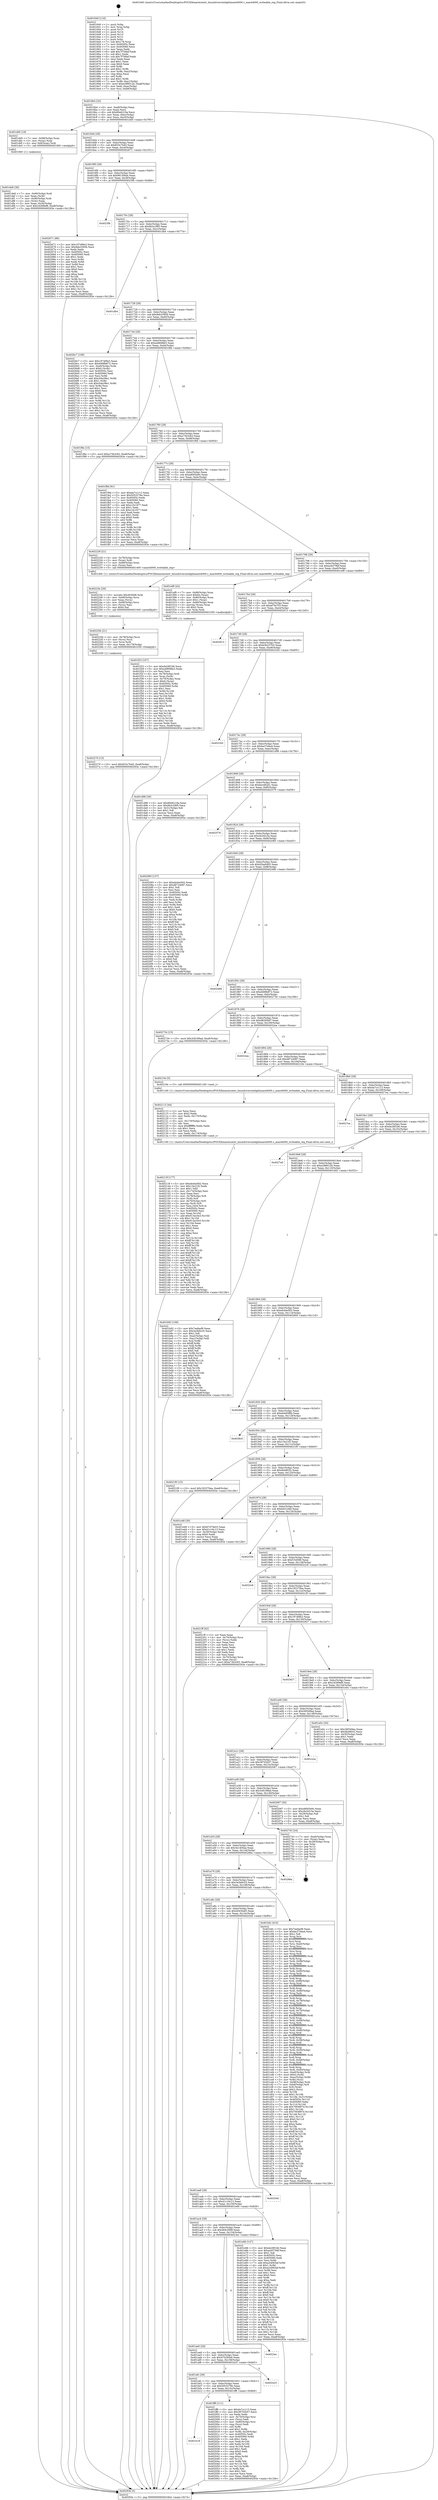 digraph "0x401640" {
  label = "0x401640 (/mnt/c/Users/mathe/Desktop/tcc/POCII/binaries/extr_linuxdriversiiolightmax44000.c_max44000_writeable_reg_Final-ollvm.out::main(0))"
  labelloc = "t"
  node[shape=record]

  Entry [label="",width=0.3,height=0.3,shape=circle,fillcolor=black,style=filled]
  "0x4016b4" [label="{
     0x4016b4 [32]\l
     | [instrs]\l
     &nbsp;&nbsp;0x4016b4 \<+6\>: mov -0xa8(%rbp),%eax\l
     &nbsp;&nbsp;0x4016ba \<+2\>: mov %eax,%ecx\l
     &nbsp;&nbsp;0x4016bc \<+6\>: sub $0x80e6219a,%ecx\l
     &nbsp;&nbsp;0x4016c2 \<+6\>: mov %eax,-0xbc(%rbp)\l
     &nbsp;&nbsp;0x4016c8 \<+6\>: mov %ecx,-0xc0(%rbp)\l
     &nbsp;&nbsp;0x4016ce \<+6\>: je 0000000000401dd5 \<main+0x795\>\l
  }"]
  "0x401dd5" [label="{
     0x401dd5 [19]\l
     | [instrs]\l
     &nbsp;&nbsp;0x401dd5 \<+7\>: mov -0x98(%rbp),%rax\l
     &nbsp;&nbsp;0x401ddc \<+3\>: mov (%rax),%rax\l
     &nbsp;&nbsp;0x401ddf \<+4\>: mov 0x8(%rax),%rdi\l
     &nbsp;&nbsp;0x401de3 \<+5\>: call 0000000000401060 \<atoi@plt\>\l
     | [calls]\l
     &nbsp;&nbsp;0x401060 \{1\} (unknown)\l
  }"]
  "0x4016d4" [label="{
     0x4016d4 [28]\l
     | [instrs]\l
     &nbsp;&nbsp;0x4016d4 \<+5\>: jmp 00000000004016d9 \<main+0x99\>\l
     &nbsp;&nbsp;0x4016d9 \<+6\>: mov -0xbc(%rbp),%eax\l
     &nbsp;&nbsp;0x4016df \<+5\>: sub $0x833c7bd3,%eax\l
     &nbsp;&nbsp;0x4016e4 \<+6\>: mov %eax,-0xc4(%rbp)\l
     &nbsp;&nbsp;0x4016ea \<+6\>: je 0000000000402671 \<main+0x1031\>\l
  }"]
  Exit [label="",width=0.3,height=0.3,shape=circle,fillcolor=black,style=filled,peripheries=2]
  "0x402671" [label="{
     0x402671 [86]\l
     | [instrs]\l
     &nbsp;&nbsp;0x402671 \<+5\>: mov $0x1974f9e3,%eax\l
     &nbsp;&nbsp;0x402676 \<+5\>: mov $0x9eb33956,%ecx\l
     &nbsp;&nbsp;0x40267b \<+2\>: xor %edx,%edx\l
     &nbsp;&nbsp;0x40267d \<+7\>: mov 0x40505c,%esi\l
     &nbsp;&nbsp;0x402684 \<+7\>: mov 0x405060,%edi\l
     &nbsp;&nbsp;0x40268b \<+3\>: sub $0x1,%edx\l
     &nbsp;&nbsp;0x40268e \<+3\>: mov %esi,%r8d\l
     &nbsp;&nbsp;0x402691 \<+3\>: add %edx,%r8d\l
     &nbsp;&nbsp;0x402694 \<+4\>: imul %r8d,%esi\l
     &nbsp;&nbsp;0x402698 \<+3\>: and $0x1,%esi\l
     &nbsp;&nbsp;0x40269b \<+3\>: cmp $0x0,%esi\l
     &nbsp;&nbsp;0x40269e \<+4\>: sete %r9b\l
     &nbsp;&nbsp;0x4026a2 \<+3\>: cmp $0xa,%edi\l
     &nbsp;&nbsp;0x4026a5 \<+4\>: setl %r10b\l
     &nbsp;&nbsp;0x4026a9 \<+3\>: mov %r9b,%r11b\l
     &nbsp;&nbsp;0x4026ac \<+3\>: and %r10b,%r11b\l
     &nbsp;&nbsp;0x4026af \<+3\>: xor %r10b,%r9b\l
     &nbsp;&nbsp;0x4026b2 \<+3\>: or %r9b,%r11b\l
     &nbsp;&nbsp;0x4026b5 \<+4\>: test $0x1,%r11b\l
     &nbsp;&nbsp;0x4026b9 \<+3\>: cmovne %ecx,%eax\l
     &nbsp;&nbsp;0x4026bc \<+6\>: mov %eax,-0xa8(%rbp)\l
     &nbsp;&nbsp;0x4026c2 \<+5\>: jmp 000000000040293e \<main+0x12fe\>\l
  }"]
  "0x4016f0" [label="{
     0x4016f0 [28]\l
     | [instrs]\l
     &nbsp;&nbsp;0x4016f0 \<+5\>: jmp 00000000004016f5 \<main+0xb5\>\l
     &nbsp;&nbsp;0x4016f5 \<+6\>: mov -0xbc(%rbp),%eax\l
     &nbsp;&nbsp;0x4016fb \<+5\>: sub $0x9615f4ab,%eax\l
     &nbsp;&nbsp;0x401700 \<+6\>: mov %eax,-0xc8(%rbp)\l
     &nbsp;&nbsp;0x401706 \<+6\>: je 00000000004023fb \<main+0xdbb\>\l
  }"]
  "0x402270" [label="{
     0x402270 [15]\l
     | [instrs]\l
     &nbsp;&nbsp;0x402270 \<+10\>: movl $0x833c7bd3,-0xa8(%rbp)\l
     &nbsp;&nbsp;0x40227a \<+5\>: jmp 000000000040293e \<main+0x12fe\>\l
  }"]
  "0x4023fb" [label="{
     0x4023fb\l
  }", style=dashed]
  "0x40170c" [label="{
     0x40170c [28]\l
     | [instrs]\l
     &nbsp;&nbsp;0x40170c \<+5\>: jmp 0000000000401711 \<main+0xd1\>\l
     &nbsp;&nbsp;0x401711 \<+6\>: mov -0xbc(%rbp),%eax\l
     &nbsp;&nbsp;0x401717 \<+5\>: sub $0x9b3c28f5,%eax\l
     &nbsp;&nbsp;0x40171c \<+6\>: mov %eax,-0xcc(%rbp)\l
     &nbsp;&nbsp;0x401722 \<+6\>: je 0000000000401db4 \<main+0x774\>\l
  }"]
  "0x40225b" [label="{
     0x40225b [21]\l
     | [instrs]\l
     &nbsp;&nbsp;0x40225b \<+4\>: mov -0x78(%rbp),%rcx\l
     &nbsp;&nbsp;0x40225f \<+3\>: mov (%rcx),%rcx\l
     &nbsp;&nbsp;0x402262 \<+3\>: mov %rcx,%rdi\l
     &nbsp;&nbsp;0x402265 \<+6\>: mov %eax,-0x178(%rbp)\l
     &nbsp;&nbsp;0x40226b \<+5\>: call 0000000000401030 \<free@plt\>\l
     | [calls]\l
     &nbsp;&nbsp;0x401030 \{1\} (unknown)\l
  }"]
  "0x401db4" [label="{
     0x401db4\l
  }", style=dashed]
  "0x401728" [label="{
     0x401728 [28]\l
     | [instrs]\l
     &nbsp;&nbsp;0x401728 \<+5\>: jmp 000000000040172d \<main+0xed\>\l
     &nbsp;&nbsp;0x40172d \<+6\>: mov -0xbc(%rbp),%eax\l
     &nbsp;&nbsp;0x401733 \<+5\>: sub $0x9eb33956,%eax\l
     &nbsp;&nbsp;0x401738 \<+6\>: mov %eax,-0xd0(%rbp)\l
     &nbsp;&nbsp;0x40173e \<+6\>: je 00000000004026c7 \<main+0x1087\>\l
  }"]
  "0x40223e" [label="{
     0x40223e [29]\l
     | [instrs]\l
     &nbsp;&nbsp;0x40223e \<+10\>: movabs $0x4030d6,%rdi\l
     &nbsp;&nbsp;0x402248 \<+4\>: mov -0x68(%rbp),%rcx\l
     &nbsp;&nbsp;0x40224c \<+2\>: mov %eax,(%rcx)\l
     &nbsp;&nbsp;0x40224e \<+4\>: mov -0x68(%rbp),%rcx\l
     &nbsp;&nbsp;0x402252 \<+2\>: mov (%rcx),%esi\l
     &nbsp;&nbsp;0x402254 \<+2\>: mov $0x0,%al\l
     &nbsp;&nbsp;0x402256 \<+5\>: call 0000000000401040 \<printf@plt\>\l
     | [calls]\l
     &nbsp;&nbsp;0x401040 \{1\} (unknown)\l
  }"]
  "0x4026c7" [label="{
     0x4026c7 [109]\l
     | [instrs]\l
     &nbsp;&nbsp;0x4026c7 \<+5\>: mov $0x1974f9e3,%eax\l
     &nbsp;&nbsp;0x4026cc \<+5\>: mov $0xd498b872,%ecx\l
     &nbsp;&nbsp;0x4026d1 \<+7\>: mov -0xa0(%rbp),%rdx\l
     &nbsp;&nbsp;0x4026d8 \<+6\>: movl $0x0,(%rdx)\l
     &nbsp;&nbsp;0x4026de \<+7\>: mov 0x40505c,%esi\l
     &nbsp;&nbsp;0x4026e5 \<+7\>: mov 0x405060,%edi\l
     &nbsp;&nbsp;0x4026ec \<+3\>: mov %esi,%r8d\l
     &nbsp;&nbsp;0x4026ef \<+7\>: add $0xc04a38e1,%r8d\l
     &nbsp;&nbsp;0x4026f6 \<+4\>: sub $0x1,%r8d\l
     &nbsp;&nbsp;0x4026fa \<+7\>: sub $0xc04a38e1,%r8d\l
     &nbsp;&nbsp;0x402701 \<+4\>: imul %r8d,%esi\l
     &nbsp;&nbsp;0x402705 \<+3\>: and $0x1,%esi\l
     &nbsp;&nbsp;0x402708 \<+3\>: cmp $0x0,%esi\l
     &nbsp;&nbsp;0x40270b \<+4\>: sete %r9b\l
     &nbsp;&nbsp;0x40270f \<+3\>: cmp $0xa,%edi\l
     &nbsp;&nbsp;0x402712 \<+4\>: setl %r10b\l
     &nbsp;&nbsp;0x402716 \<+3\>: mov %r9b,%r11b\l
     &nbsp;&nbsp;0x402719 \<+3\>: and %r10b,%r11b\l
     &nbsp;&nbsp;0x40271c \<+3\>: xor %r10b,%r9b\l
     &nbsp;&nbsp;0x40271f \<+3\>: or %r9b,%r11b\l
     &nbsp;&nbsp;0x402722 \<+4\>: test $0x1,%r11b\l
     &nbsp;&nbsp;0x402726 \<+3\>: cmovne %ecx,%eax\l
     &nbsp;&nbsp;0x402729 \<+6\>: mov %eax,-0xa8(%rbp)\l
     &nbsp;&nbsp;0x40272f \<+5\>: jmp 000000000040293e \<main+0x12fe\>\l
  }"]
  "0x401744" [label="{
     0x401744 [28]\l
     | [instrs]\l
     &nbsp;&nbsp;0x401744 \<+5\>: jmp 0000000000401749 \<main+0x109\>\l
     &nbsp;&nbsp;0x401749 \<+6\>: mov -0xbc(%rbp),%eax\l
     &nbsp;&nbsp;0x40174f \<+5\>: sub $0xa48698e3,%eax\l
     &nbsp;&nbsp;0x401754 \<+6\>: mov %eax,-0xd4(%rbp)\l
     &nbsp;&nbsp;0x40175a \<+6\>: je 0000000000401f8e \<main+0x94e\>\l
  }"]
  "0x40213f" [label="{
     0x40213f [177]\l
     | [instrs]\l
     &nbsp;&nbsp;0x40213f \<+5\>: mov $0xeb44e562,%ecx\l
     &nbsp;&nbsp;0x402144 \<+5\>: mov $0x13e21f2,%edx\l
     &nbsp;&nbsp;0x402149 \<+3\>: mov $0x1,%dil\l
     &nbsp;&nbsp;0x40214c \<+6\>: mov -0x174(%rbp),%esi\l
     &nbsp;&nbsp;0x402152 \<+3\>: imul %eax,%esi\l
     &nbsp;&nbsp;0x402155 \<+4\>: mov -0x78(%rbp),%r8\l
     &nbsp;&nbsp;0x402159 \<+3\>: mov (%r8),%r8\l
     &nbsp;&nbsp;0x40215c \<+4\>: mov -0x70(%rbp),%r9\l
     &nbsp;&nbsp;0x402160 \<+3\>: movslq (%r9),%r9\l
     &nbsp;&nbsp;0x402163 \<+4\>: mov %esi,(%r8,%r9,4)\l
     &nbsp;&nbsp;0x402167 \<+7\>: mov 0x40505c,%eax\l
     &nbsp;&nbsp;0x40216e \<+7\>: mov 0x405060,%esi\l
     &nbsp;&nbsp;0x402175 \<+3\>: mov %eax,%r10d\l
     &nbsp;&nbsp;0x402178 \<+7\>: add $0x913ec5e3,%r10d\l
     &nbsp;&nbsp;0x40217f \<+4\>: sub $0x1,%r10d\l
     &nbsp;&nbsp;0x402183 \<+7\>: sub $0x913ec5e3,%r10d\l
     &nbsp;&nbsp;0x40218a \<+4\>: imul %r10d,%eax\l
     &nbsp;&nbsp;0x40218e \<+3\>: and $0x1,%eax\l
     &nbsp;&nbsp;0x402191 \<+3\>: cmp $0x0,%eax\l
     &nbsp;&nbsp;0x402194 \<+4\>: sete %r11b\l
     &nbsp;&nbsp;0x402198 \<+3\>: cmp $0xa,%esi\l
     &nbsp;&nbsp;0x40219b \<+3\>: setl %bl\l
     &nbsp;&nbsp;0x40219e \<+3\>: mov %r11b,%r14b\l
     &nbsp;&nbsp;0x4021a1 \<+4\>: xor $0xff,%r14b\l
     &nbsp;&nbsp;0x4021a5 \<+3\>: mov %bl,%r15b\l
     &nbsp;&nbsp;0x4021a8 \<+4\>: xor $0xff,%r15b\l
     &nbsp;&nbsp;0x4021ac \<+4\>: xor $0x1,%dil\l
     &nbsp;&nbsp;0x4021b0 \<+3\>: mov %r14b,%r12b\l
     &nbsp;&nbsp;0x4021b3 \<+4\>: and $0xff,%r12b\l
     &nbsp;&nbsp;0x4021b7 \<+3\>: and %dil,%r11b\l
     &nbsp;&nbsp;0x4021ba \<+3\>: mov %r15b,%r13b\l
     &nbsp;&nbsp;0x4021bd \<+4\>: and $0xff,%r13b\l
     &nbsp;&nbsp;0x4021c1 \<+3\>: and %dil,%bl\l
     &nbsp;&nbsp;0x4021c4 \<+3\>: or %r11b,%r12b\l
     &nbsp;&nbsp;0x4021c7 \<+3\>: or %bl,%r13b\l
     &nbsp;&nbsp;0x4021ca \<+3\>: xor %r13b,%r12b\l
     &nbsp;&nbsp;0x4021cd \<+3\>: or %r15b,%r14b\l
     &nbsp;&nbsp;0x4021d0 \<+4\>: xor $0xff,%r14b\l
     &nbsp;&nbsp;0x4021d4 \<+4\>: or $0x1,%dil\l
     &nbsp;&nbsp;0x4021d8 \<+3\>: and %dil,%r14b\l
     &nbsp;&nbsp;0x4021db \<+3\>: or %r14b,%r12b\l
     &nbsp;&nbsp;0x4021de \<+4\>: test $0x1,%r12b\l
     &nbsp;&nbsp;0x4021e2 \<+3\>: cmovne %edx,%ecx\l
     &nbsp;&nbsp;0x4021e5 \<+6\>: mov %ecx,-0xa8(%rbp)\l
     &nbsp;&nbsp;0x4021eb \<+5\>: jmp 000000000040293e \<main+0x12fe\>\l
  }"]
  "0x401f8e" [label="{
     0x401f8e [15]\l
     | [instrs]\l
     &nbsp;&nbsp;0x401f8e \<+10\>: movl $0xa73b3c63,-0xa8(%rbp)\l
     &nbsp;&nbsp;0x401f98 \<+5\>: jmp 000000000040293e \<main+0x12fe\>\l
  }"]
  "0x401760" [label="{
     0x401760 [28]\l
     | [instrs]\l
     &nbsp;&nbsp;0x401760 \<+5\>: jmp 0000000000401765 \<main+0x125\>\l
     &nbsp;&nbsp;0x401765 \<+6\>: mov -0xbc(%rbp),%eax\l
     &nbsp;&nbsp;0x40176b \<+5\>: sub $0xa73b3c63,%eax\l
     &nbsp;&nbsp;0x401770 \<+6\>: mov %eax,-0xd8(%rbp)\l
     &nbsp;&nbsp;0x401776 \<+6\>: je 0000000000401f9d \<main+0x95d\>\l
  }"]
  "0x402113" [label="{
     0x402113 [44]\l
     | [instrs]\l
     &nbsp;&nbsp;0x402113 \<+2\>: xor %ecx,%ecx\l
     &nbsp;&nbsp;0x402115 \<+5\>: mov $0x2,%edx\l
     &nbsp;&nbsp;0x40211a \<+6\>: mov %edx,-0x170(%rbp)\l
     &nbsp;&nbsp;0x402120 \<+1\>: cltd\l
     &nbsp;&nbsp;0x402121 \<+6\>: mov -0x170(%rbp),%esi\l
     &nbsp;&nbsp;0x402127 \<+2\>: idiv %esi\l
     &nbsp;&nbsp;0x402129 \<+6\>: imul $0xfffffffe,%edx,%edx\l
     &nbsp;&nbsp;0x40212f \<+3\>: sub $0x1,%ecx\l
     &nbsp;&nbsp;0x402132 \<+2\>: sub %ecx,%edx\l
     &nbsp;&nbsp;0x402134 \<+6\>: mov %edx,-0x174(%rbp)\l
     &nbsp;&nbsp;0x40213a \<+5\>: call 0000000000401160 \<next_i\>\l
     | [calls]\l
     &nbsp;&nbsp;0x401160 \{1\} (/mnt/c/Users/mathe/Desktop/tcc/POCII/binaries/extr_linuxdriversiiolightmax44000.c_max44000_writeable_reg_Final-ollvm.out::next_i)\l
  }"]
  "0x401f9d" [label="{
     0x401f9d [91]\l
     | [instrs]\l
     &nbsp;&nbsp;0x401f9d \<+5\>: mov $0xda7cc113,%eax\l
     &nbsp;&nbsp;0x401fa2 \<+5\>: mov $0x5053278e,%ecx\l
     &nbsp;&nbsp;0x401fa7 \<+7\>: mov 0x40505c,%edx\l
     &nbsp;&nbsp;0x401fae \<+7\>: mov 0x405060,%esi\l
     &nbsp;&nbsp;0x401fb5 \<+2\>: mov %edx,%edi\l
     &nbsp;&nbsp;0x401fb7 \<+6\>: add $0xc1fc1977,%edi\l
     &nbsp;&nbsp;0x401fbd \<+3\>: sub $0x1,%edi\l
     &nbsp;&nbsp;0x401fc0 \<+6\>: sub $0xc1fc1977,%edi\l
     &nbsp;&nbsp;0x401fc6 \<+3\>: imul %edi,%edx\l
     &nbsp;&nbsp;0x401fc9 \<+3\>: and $0x1,%edx\l
     &nbsp;&nbsp;0x401fcc \<+3\>: cmp $0x0,%edx\l
     &nbsp;&nbsp;0x401fcf \<+4\>: sete %r8b\l
     &nbsp;&nbsp;0x401fd3 \<+3\>: cmp $0xa,%esi\l
     &nbsp;&nbsp;0x401fd6 \<+4\>: setl %r9b\l
     &nbsp;&nbsp;0x401fda \<+3\>: mov %r8b,%r10b\l
     &nbsp;&nbsp;0x401fdd \<+3\>: and %r9b,%r10b\l
     &nbsp;&nbsp;0x401fe0 \<+3\>: xor %r9b,%r8b\l
     &nbsp;&nbsp;0x401fe3 \<+3\>: or %r8b,%r10b\l
     &nbsp;&nbsp;0x401fe6 \<+4\>: test $0x1,%r10b\l
     &nbsp;&nbsp;0x401fea \<+3\>: cmovne %ecx,%eax\l
     &nbsp;&nbsp;0x401fed \<+6\>: mov %eax,-0xa8(%rbp)\l
     &nbsp;&nbsp;0x401ff3 \<+5\>: jmp 000000000040293e \<main+0x12fe\>\l
  }"]
  "0x40177c" [label="{
     0x40177c [28]\l
     | [instrs]\l
     &nbsp;&nbsp;0x40177c \<+5\>: jmp 0000000000401781 \<main+0x141\>\l
     &nbsp;&nbsp;0x401781 \<+6\>: mov -0xbc(%rbp),%eax\l
     &nbsp;&nbsp;0x401787 \<+5\>: sub $0xa8005e9c,%eax\l
     &nbsp;&nbsp;0x40178c \<+6\>: mov %eax,-0xdc(%rbp)\l
     &nbsp;&nbsp;0x401792 \<+6\>: je 0000000000402229 \<main+0xbe9\>\l
  }"]
  "0x401b18" [label="{
     0x401b18\l
  }", style=dashed]
  "0x402229" [label="{
     0x402229 [21]\l
     | [instrs]\l
     &nbsp;&nbsp;0x402229 \<+4\>: mov -0x78(%rbp),%rax\l
     &nbsp;&nbsp;0x40222d \<+3\>: mov (%rax),%rdi\l
     &nbsp;&nbsp;0x402230 \<+7\>: mov -0x88(%rbp),%rax\l
     &nbsp;&nbsp;0x402237 \<+2\>: mov (%rax),%esi\l
     &nbsp;&nbsp;0x402239 \<+5\>: call 0000000000401400 \<max44000_writeable_reg\>\l
     | [calls]\l
     &nbsp;&nbsp;0x401400 \{1\} (/mnt/c/Users/mathe/Desktop/tcc/POCII/binaries/extr_linuxdriversiiolightmax44000.c_max44000_writeable_reg_Final-ollvm.out::max44000_writeable_reg)\l
  }"]
  "0x401798" [label="{
     0x401798 [28]\l
     | [instrs]\l
     &nbsp;&nbsp;0x401798 \<+5\>: jmp 000000000040179d \<main+0x15d\>\l
     &nbsp;&nbsp;0x40179d \<+6\>: mov -0xbc(%rbp),%eax\l
     &nbsp;&nbsp;0x4017a3 \<+5\>: sub $0xacb579df,%eax\l
     &nbsp;&nbsp;0x4017a8 \<+6\>: mov %eax,-0xe0(%rbp)\l
     &nbsp;&nbsp;0x4017ae \<+6\>: je 0000000000401ef9 \<main+0x8b9\>\l
  }"]
  "0x401ff8" [label="{
     0x401ff8 [111]\l
     | [instrs]\l
     &nbsp;&nbsp;0x401ff8 \<+5\>: mov $0xda7cc113,%eax\l
     &nbsp;&nbsp;0x401ffd \<+5\>: mov $0x38702b57,%ecx\l
     &nbsp;&nbsp;0x402002 \<+2\>: xor %edx,%edx\l
     &nbsp;&nbsp;0x402004 \<+4\>: mov -0x70(%rbp),%rsi\l
     &nbsp;&nbsp;0x402008 \<+2\>: mov (%rsi),%edi\l
     &nbsp;&nbsp;0x40200a \<+4\>: mov -0x80(%rbp),%rsi\l
     &nbsp;&nbsp;0x40200e \<+2\>: cmp (%rsi),%edi\l
     &nbsp;&nbsp;0x402010 \<+4\>: setl %r8b\l
     &nbsp;&nbsp;0x402014 \<+4\>: and $0x1,%r8b\l
     &nbsp;&nbsp;0x402018 \<+4\>: mov %r8b,-0x29(%rbp)\l
     &nbsp;&nbsp;0x40201c \<+7\>: mov 0x40505c,%edi\l
     &nbsp;&nbsp;0x402023 \<+8\>: mov 0x405060,%r9d\l
     &nbsp;&nbsp;0x40202b \<+3\>: sub $0x1,%edx\l
     &nbsp;&nbsp;0x40202e \<+3\>: mov %edi,%r10d\l
     &nbsp;&nbsp;0x402031 \<+3\>: add %edx,%r10d\l
     &nbsp;&nbsp;0x402034 \<+4\>: imul %r10d,%edi\l
     &nbsp;&nbsp;0x402038 \<+3\>: and $0x1,%edi\l
     &nbsp;&nbsp;0x40203b \<+3\>: cmp $0x0,%edi\l
     &nbsp;&nbsp;0x40203e \<+4\>: sete %r8b\l
     &nbsp;&nbsp;0x402042 \<+4\>: cmp $0xa,%r9d\l
     &nbsp;&nbsp;0x402046 \<+4\>: setl %r11b\l
     &nbsp;&nbsp;0x40204a \<+3\>: mov %r8b,%bl\l
     &nbsp;&nbsp;0x40204d \<+3\>: and %r11b,%bl\l
     &nbsp;&nbsp;0x402050 \<+3\>: xor %r11b,%r8b\l
     &nbsp;&nbsp;0x402053 \<+3\>: or %r8b,%bl\l
     &nbsp;&nbsp;0x402056 \<+3\>: test $0x1,%bl\l
     &nbsp;&nbsp;0x402059 \<+3\>: cmovne %ecx,%eax\l
     &nbsp;&nbsp;0x40205c \<+6\>: mov %eax,-0xa8(%rbp)\l
     &nbsp;&nbsp;0x402062 \<+5\>: jmp 000000000040293e \<main+0x12fe\>\l
  }"]
  "0x401ef9" [label="{
     0x401ef9 [42]\l
     | [instrs]\l
     &nbsp;&nbsp;0x401ef9 \<+7\>: mov -0x88(%rbp),%rax\l
     &nbsp;&nbsp;0x401f00 \<+6\>: movl $0x64,(%rax)\l
     &nbsp;&nbsp;0x401f06 \<+4\>: mov -0x80(%rbp),%rax\l
     &nbsp;&nbsp;0x401f0a \<+6\>: movl $0x1,(%rax)\l
     &nbsp;&nbsp;0x401f10 \<+4\>: mov -0x80(%rbp),%rax\l
     &nbsp;&nbsp;0x401f14 \<+3\>: movslq (%rax),%rax\l
     &nbsp;&nbsp;0x401f17 \<+4\>: shl $0x2,%rax\l
     &nbsp;&nbsp;0x401f1b \<+3\>: mov %rax,%rdi\l
     &nbsp;&nbsp;0x401f1e \<+5\>: call 0000000000401050 \<malloc@plt\>\l
     | [calls]\l
     &nbsp;&nbsp;0x401050 \{1\} (unknown)\l
  }"]
  "0x4017b4" [label="{
     0x4017b4 [28]\l
     | [instrs]\l
     &nbsp;&nbsp;0x4017b4 \<+5\>: jmp 00000000004017b9 \<main+0x179\>\l
     &nbsp;&nbsp;0x4017b9 \<+6\>: mov -0xbc(%rbp),%eax\l
     &nbsp;&nbsp;0x4017bf \<+5\>: sub $0xaf7fa703,%eax\l
     &nbsp;&nbsp;0x4017c4 \<+6\>: mov %eax,-0xe4(%rbp)\l
     &nbsp;&nbsp;0x4017ca \<+6\>: je 0000000000402913 \<main+0x12d3\>\l
  }"]
  "0x401afc" [label="{
     0x401afc [28]\l
     | [instrs]\l
     &nbsp;&nbsp;0x401afc \<+5\>: jmp 0000000000401b01 \<main+0x4c1\>\l
     &nbsp;&nbsp;0x401b01 \<+6\>: mov -0xbc(%rbp),%eax\l
     &nbsp;&nbsp;0x401b07 \<+5\>: sub $0x5053278e,%eax\l
     &nbsp;&nbsp;0x401b0c \<+6\>: mov %eax,-0x15c(%rbp)\l
     &nbsp;&nbsp;0x401b12 \<+6\>: je 0000000000401ff8 \<main+0x9b8\>\l
  }"]
  "0x402913" [label="{
     0x402913\l
  }", style=dashed]
  "0x4017d0" [label="{
     0x4017d0 [28]\l
     | [instrs]\l
     &nbsp;&nbsp;0x4017d0 \<+5\>: jmp 00000000004017d5 \<main+0x195\>\l
     &nbsp;&nbsp;0x4017d5 \<+6\>: mov -0xbc(%rbp),%eax\l
     &nbsp;&nbsp;0x4017db \<+5\>: sub $0xb3b23703,%eax\l
     &nbsp;&nbsp;0x4017e0 \<+6\>: mov %eax,-0xe8(%rbp)\l
     &nbsp;&nbsp;0x4017e6 \<+6\>: je 0000000000402345 \<main+0xd05\>\l
  }"]
  "0x402425" [label="{
     0x402425\l
  }", style=dashed]
  "0x402345" [label="{
     0x402345\l
  }", style=dashed]
  "0x4017ec" [label="{
     0x4017ec [28]\l
     | [instrs]\l
     &nbsp;&nbsp;0x4017ec \<+5\>: jmp 00000000004017f1 \<main+0x1b1\>\l
     &nbsp;&nbsp;0x4017f1 \<+6\>: mov -0xbc(%rbp),%eax\l
     &nbsp;&nbsp;0x4017f7 \<+5\>: sub $0xbe37d4a4,%eax\l
     &nbsp;&nbsp;0x4017fc \<+6\>: mov %eax,-0xec(%rbp)\l
     &nbsp;&nbsp;0x401802 \<+6\>: je 0000000000401d96 \<main+0x756\>\l
  }"]
  "0x401ae0" [label="{
     0x401ae0 [28]\l
     | [instrs]\l
     &nbsp;&nbsp;0x401ae0 \<+5\>: jmp 0000000000401ae5 \<main+0x4a5\>\l
     &nbsp;&nbsp;0x401ae5 \<+6\>: mov -0xbc(%rbp),%eax\l
     &nbsp;&nbsp;0x401aeb \<+5\>: sub $0x470295e6,%eax\l
     &nbsp;&nbsp;0x401af0 \<+6\>: mov %eax,-0x158(%rbp)\l
     &nbsp;&nbsp;0x401af6 \<+6\>: je 0000000000402425 \<main+0xde5\>\l
  }"]
  "0x401d96" [label="{
     0x401d96 [30]\l
     | [instrs]\l
     &nbsp;&nbsp;0x401d96 \<+5\>: mov $0x80e6219a,%eax\l
     &nbsp;&nbsp;0x401d9b \<+5\>: mov $0x9b3c28f5,%ecx\l
     &nbsp;&nbsp;0x401da0 \<+3\>: mov -0x31(%rbp),%dl\l
     &nbsp;&nbsp;0x401da3 \<+3\>: test $0x1,%dl\l
     &nbsp;&nbsp;0x401da6 \<+3\>: cmovne %ecx,%eax\l
     &nbsp;&nbsp;0x401da9 \<+6\>: mov %eax,-0xa8(%rbp)\l
     &nbsp;&nbsp;0x401daf \<+5\>: jmp 000000000040293e \<main+0x12fe\>\l
  }"]
  "0x401808" [label="{
     0x401808 [28]\l
     | [instrs]\l
     &nbsp;&nbsp;0x401808 \<+5\>: jmp 000000000040180d \<main+0x1cd\>\l
     &nbsp;&nbsp;0x40180d \<+6\>: mov -0xbc(%rbp),%eax\l
     &nbsp;&nbsp;0x401813 \<+5\>: sub $0xbec482d1,%eax\l
     &nbsp;&nbsp;0x401818 \<+6\>: mov %eax,-0xf0(%rbp)\l
     &nbsp;&nbsp;0x40181e \<+6\>: je 0000000000402579 \<main+0xf39\>\l
  }"]
  "0x4023ec" [label="{
     0x4023ec\l
  }", style=dashed]
  "0x402579" [label="{
     0x402579\l
  }", style=dashed]
  "0x401824" [label="{
     0x401824 [28]\l
     | [instrs]\l
     &nbsp;&nbsp;0x401824 \<+5\>: jmp 0000000000401829 \<main+0x1e9\>\l
     &nbsp;&nbsp;0x401829 \<+6\>: mov -0xbc(%rbp),%eax\l
     &nbsp;&nbsp;0x40182f \<+5\>: sub $0xc6c5d15e,%eax\l
     &nbsp;&nbsp;0x401834 \<+6\>: mov %eax,-0xf4(%rbp)\l
     &nbsp;&nbsp;0x40183a \<+6\>: je 0000000000402085 \<main+0xa45\>\l
  }"]
  "0x401f23" [label="{
     0x401f23 [107]\l
     | [instrs]\l
     &nbsp;&nbsp;0x401f23 \<+5\>: mov $0xde28f1b6,%ecx\l
     &nbsp;&nbsp;0x401f28 \<+5\>: mov $0xa48698e3,%edx\l
     &nbsp;&nbsp;0x401f2d \<+2\>: xor %esi,%esi\l
     &nbsp;&nbsp;0x401f2f \<+4\>: mov -0x78(%rbp),%rdi\l
     &nbsp;&nbsp;0x401f33 \<+3\>: mov %rax,(%rdi)\l
     &nbsp;&nbsp;0x401f36 \<+4\>: mov -0x70(%rbp),%rax\l
     &nbsp;&nbsp;0x401f3a \<+6\>: movl $0x0,(%rax)\l
     &nbsp;&nbsp;0x401f40 \<+8\>: mov 0x40505c,%r8d\l
     &nbsp;&nbsp;0x401f48 \<+8\>: mov 0x405060,%r9d\l
     &nbsp;&nbsp;0x401f50 \<+3\>: sub $0x1,%esi\l
     &nbsp;&nbsp;0x401f53 \<+3\>: mov %r8d,%r10d\l
     &nbsp;&nbsp;0x401f56 \<+3\>: add %esi,%r10d\l
     &nbsp;&nbsp;0x401f59 \<+4\>: imul %r10d,%r8d\l
     &nbsp;&nbsp;0x401f5d \<+4\>: and $0x1,%r8d\l
     &nbsp;&nbsp;0x401f61 \<+4\>: cmp $0x0,%r8d\l
     &nbsp;&nbsp;0x401f65 \<+4\>: sete %r11b\l
     &nbsp;&nbsp;0x401f69 \<+4\>: cmp $0xa,%r9d\l
     &nbsp;&nbsp;0x401f6d \<+3\>: setl %bl\l
     &nbsp;&nbsp;0x401f70 \<+3\>: mov %r11b,%r14b\l
     &nbsp;&nbsp;0x401f73 \<+3\>: and %bl,%r14b\l
     &nbsp;&nbsp;0x401f76 \<+3\>: xor %bl,%r11b\l
     &nbsp;&nbsp;0x401f79 \<+3\>: or %r11b,%r14b\l
     &nbsp;&nbsp;0x401f7c \<+4\>: test $0x1,%r14b\l
     &nbsp;&nbsp;0x401f80 \<+3\>: cmovne %edx,%ecx\l
     &nbsp;&nbsp;0x401f83 \<+6\>: mov %ecx,-0xa8(%rbp)\l
     &nbsp;&nbsp;0x401f89 \<+5\>: jmp 000000000040293e \<main+0x12fe\>\l
  }"]
  "0x402085" [label="{
     0x402085 [137]\l
     | [instrs]\l
     &nbsp;&nbsp;0x402085 \<+5\>: mov $0xeb44e562,%eax\l
     &nbsp;&nbsp;0x40208a \<+5\>: mov $0xd8724087,%ecx\l
     &nbsp;&nbsp;0x40208f \<+2\>: mov $0x1,%dl\l
     &nbsp;&nbsp;0x402091 \<+2\>: xor %esi,%esi\l
     &nbsp;&nbsp;0x402093 \<+7\>: mov 0x40505c,%edi\l
     &nbsp;&nbsp;0x40209a \<+8\>: mov 0x405060,%r8d\l
     &nbsp;&nbsp;0x4020a2 \<+3\>: sub $0x1,%esi\l
     &nbsp;&nbsp;0x4020a5 \<+3\>: mov %edi,%r9d\l
     &nbsp;&nbsp;0x4020a8 \<+3\>: add %esi,%r9d\l
     &nbsp;&nbsp;0x4020ab \<+4\>: imul %r9d,%edi\l
     &nbsp;&nbsp;0x4020af \<+3\>: and $0x1,%edi\l
     &nbsp;&nbsp;0x4020b2 \<+3\>: cmp $0x0,%edi\l
     &nbsp;&nbsp;0x4020b5 \<+4\>: sete %r10b\l
     &nbsp;&nbsp;0x4020b9 \<+4\>: cmp $0xa,%r8d\l
     &nbsp;&nbsp;0x4020bd \<+4\>: setl %r11b\l
     &nbsp;&nbsp;0x4020c1 \<+3\>: mov %r10b,%bl\l
     &nbsp;&nbsp;0x4020c4 \<+3\>: xor $0xff,%bl\l
     &nbsp;&nbsp;0x4020c7 \<+3\>: mov %r11b,%r14b\l
     &nbsp;&nbsp;0x4020ca \<+4\>: xor $0xff,%r14b\l
     &nbsp;&nbsp;0x4020ce \<+3\>: xor $0x0,%dl\l
     &nbsp;&nbsp;0x4020d1 \<+3\>: mov %bl,%r15b\l
     &nbsp;&nbsp;0x4020d4 \<+4\>: and $0x0,%r15b\l
     &nbsp;&nbsp;0x4020d8 \<+3\>: and %dl,%r10b\l
     &nbsp;&nbsp;0x4020db \<+3\>: mov %r14b,%r12b\l
     &nbsp;&nbsp;0x4020de \<+4\>: and $0x0,%r12b\l
     &nbsp;&nbsp;0x4020e2 \<+3\>: and %dl,%r11b\l
     &nbsp;&nbsp;0x4020e5 \<+3\>: or %r10b,%r15b\l
     &nbsp;&nbsp;0x4020e8 \<+3\>: or %r11b,%r12b\l
     &nbsp;&nbsp;0x4020eb \<+3\>: xor %r12b,%r15b\l
     &nbsp;&nbsp;0x4020ee \<+3\>: or %r14b,%bl\l
     &nbsp;&nbsp;0x4020f1 \<+3\>: xor $0xff,%bl\l
     &nbsp;&nbsp;0x4020f4 \<+3\>: or $0x0,%dl\l
     &nbsp;&nbsp;0x4020f7 \<+2\>: and %dl,%bl\l
     &nbsp;&nbsp;0x4020f9 \<+3\>: or %bl,%r15b\l
     &nbsp;&nbsp;0x4020fc \<+4\>: test $0x1,%r15b\l
     &nbsp;&nbsp;0x402100 \<+3\>: cmovne %ecx,%eax\l
     &nbsp;&nbsp;0x402103 \<+6\>: mov %eax,-0xa8(%rbp)\l
     &nbsp;&nbsp;0x402109 \<+5\>: jmp 000000000040293e \<main+0x12fe\>\l
  }"]
  "0x401840" [label="{
     0x401840 [28]\l
     | [instrs]\l
     &nbsp;&nbsp;0x401840 \<+5\>: jmp 0000000000401845 \<main+0x205\>\l
     &nbsp;&nbsp;0x401845 \<+6\>: mov -0xbc(%rbp),%eax\l
     &nbsp;&nbsp;0x40184b \<+5\>: sub $0xd2ba9405,%eax\l
     &nbsp;&nbsp;0x401850 \<+6\>: mov %eax,-0xf8(%rbp)\l
     &nbsp;&nbsp;0x401856 \<+6\>: je 0000000000402480 \<main+0xe40\>\l
  }"]
  "0x401ac4" [label="{
     0x401ac4 [28]\l
     | [instrs]\l
     &nbsp;&nbsp;0x401ac4 \<+5\>: jmp 0000000000401ac9 \<main+0x489\>\l
     &nbsp;&nbsp;0x401ac9 \<+6\>: mov -0xbc(%rbp),%eax\l
     &nbsp;&nbsp;0x401acf \<+5\>: sub $0x464c5f09,%eax\l
     &nbsp;&nbsp;0x401ad4 \<+6\>: mov %eax,-0x154(%rbp)\l
     &nbsp;&nbsp;0x401ada \<+6\>: je 00000000004023ec \<main+0xdac\>\l
  }"]
  "0x402480" [label="{
     0x402480\l
  }", style=dashed]
  "0x40185c" [label="{
     0x40185c [28]\l
     | [instrs]\l
     &nbsp;&nbsp;0x40185c \<+5\>: jmp 0000000000401861 \<main+0x221\>\l
     &nbsp;&nbsp;0x401861 \<+6\>: mov -0xbc(%rbp),%eax\l
     &nbsp;&nbsp;0x401867 \<+5\>: sub $0xd498b872,%eax\l
     &nbsp;&nbsp;0x40186c \<+6\>: mov %eax,-0xfc(%rbp)\l
     &nbsp;&nbsp;0x401872 \<+6\>: je 0000000000402734 \<main+0x10f4\>\l
  }"]
  "0x401e66" [label="{
     0x401e66 [147]\l
     | [instrs]\l
     &nbsp;&nbsp;0x401e66 \<+5\>: mov $0xde28f1b6,%eax\l
     &nbsp;&nbsp;0x401e6b \<+5\>: mov $0xacb579df,%ecx\l
     &nbsp;&nbsp;0x401e70 \<+2\>: mov $0x1,%dl\l
     &nbsp;&nbsp;0x401e72 \<+7\>: mov 0x40505c,%esi\l
     &nbsp;&nbsp;0x401e79 \<+7\>: mov 0x405060,%edi\l
     &nbsp;&nbsp;0x401e80 \<+3\>: mov %esi,%r8d\l
     &nbsp;&nbsp;0x401e83 \<+7\>: add $0xa24063af,%r8d\l
     &nbsp;&nbsp;0x401e8a \<+4\>: sub $0x1,%r8d\l
     &nbsp;&nbsp;0x401e8e \<+7\>: sub $0xa24063af,%r8d\l
     &nbsp;&nbsp;0x401e95 \<+4\>: imul %r8d,%esi\l
     &nbsp;&nbsp;0x401e99 \<+3\>: and $0x1,%esi\l
     &nbsp;&nbsp;0x401e9c \<+3\>: cmp $0x0,%esi\l
     &nbsp;&nbsp;0x401e9f \<+4\>: sete %r9b\l
     &nbsp;&nbsp;0x401ea3 \<+3\>: cmp $0xa,%edi\l
     &nbsp;&nbsp;0x401ea6 \<+4\>: setl %r10b\l
     &nbsp;&nbsp;0x401eaa \<+3\>: mov %r9b,%r11b\l
     &nbsp;&nbsp;0x401ead \<+4\>: xor $0xff,%r11b\l
     &nbsp;&nbsp;0x401eb1 \<+3\>: mov %r10b,%bl\l
     &nbsp;&nbsp;0x401eb4 \<+3\>: xor $0xff,%bl\l
     &nbsp;&nbsp;0x401eb7 \<+3\>: xor $0x0,%dl\l
     &nbsp;&nbsp;0x401eba \<+3\>: mov %r11b,%r14b\l
     &nbsp;&nbsp;0x401ebd \<+4\>: and $0x0,%r14b\l
     &nbsp;&nbsp;0x401ec1 \<+3\>: and %dl,%r9b\l
     &nbsp;&nbsp;0x401ec4 \<+3\>: mov %bl,%r15b\l
     &nbsp;&nbsp;0x401ec7 \<+4\>: and $0x0,%r15b\l
     &nbsp;&nbsp;0x401ecb \<+3\>: and %dl,%r10b\l
     &nbsp;&nbsp;0x401ece \<+3\>: or %r9b,%r14b\l
     &nbsp;&nbsp;0x401ed1 \<+3\>: or %r10b,%r15b\l
     &nbsp;&nbsp;0x401ed4 \<+3\>: xor %r15b,%r14b\l
     &nbsp;&nbsp;0x401ed7 \<+3\>: or %bl,%r11b\l
     &nbsp;&nbsp;0x401eda \<+4\>: xor $0xff,%r11b\l
     &nbsp;&nbsp;0x401ede \<+3\>: or $0x0,%dl\l
     &nbsp;&nbsp;0x401ee1 \<+3\>: and %dl,%r11b\l
     &nbsp;&nbsp;0x401ee4 \<+3\>: or %r11b,%r14b\l
     &nbsp;&nbsp;0x401ee7 \<+4\>: test $0x1,%r14b\l
     &nbsp;&nbsp;0x401eeb \<+3\>: cmovne %ecx,%eax\l
     &nbsp;&nbsp;0x401eee \<+6\>: mov %eax,-0xa8(%rbp)\l
     &nbsp;&nbsp;0x401ef4 \<+5\>: jmp 000000000040293e \<main+0x12fe\>\l
  }"]
  "0x402734" [label="{
     0x402734 [15]\l
     | [instrs]\l
     &nbsp;&nbsp;0x402734 \<+10\>: movl $0x3c8199ad,-0xa8(%rbp)\l
     &nbsp;&nbsp;0x40273e \<+5\>: jmp 000000000040293e \<main+0x12fe\>\l
  }"]
  "0x401878" [label="{
     0x401878 [28]\l
     | [instrs]\l
     &nbsp;&nbsp;0x401878 \<+5\>: jmp 000000000040187d \<main+0x23d\>\l
     &nbsp;&nbsp;0x40187d \<+6\>: mov -0xbc(%rbp),%eax\l
     &nbsp;&nbsp;0x401883 \<+5\>: sub $0xd8295bf7,%eax\l
     &nbsp;&nbsp;0x401888 \<+6\>: mov %eax,-0x100(%rbp)\l
     &nbsp;&nbsp;0x40188e \<+6\>: je 00000000004022ea \<main+0xcaa\>\l
  }"]
  "0x401aa8" [label="{
     0x401aa8 [28]\l
     | [instrs]\l
     &nbsp;&nbsp;0x401aa8 \<+5\>: jmp 0000000000401aad \<main+0x46d\>\l
     &nbsp;&nbsp;0x401aad \<+6\>: mov -0xbc(%rbp),%eax\l
     &nbsp;&nbsp;0x401ab3 \<+5\>: sub $0x41c16c13,%eax\l
     &nbsp;&nbsp;0x401ab8 \<+6\>: mov %eax,-0x150(%rbp)\l
     &nbsp;&nbsp;0x401abe \<+6\>: je 0000000000401e66 \<main+0x826\>\l
  }"]
  "0x4022ea" [label="{
     0x4022ea\l
  }", style=dashed]
  "0x401894" [label="{
     0x401894 [28]\l
     | [instrs]\l
     &nbsp;&nbsp;0x401894 \<+5\>: jmp 0000000000401899 \<main+0x259\>\l
     &nbsp;&nbsp;0x401899 \<+6\>: mov -0xbc(%rbp),%eax\l
     &nbsp;&nbsp;0x40189f \<+5\>: sub $0xd8724087,%eax\l
     &nbsp;&nbsp;0x4018a4 \<+6\>: mov %eax,-0x104(%rbp)\l
     &nbsp;&nbsp;0x4018aa \<+6\>: je 000000000040210e \<main+0xace\>\l
  }"]
  "0x4025d4" [label="{
     0x4025d4\l
  }", style=dashed]
  "0x40210e" [label="{
     0x40210e [5]\l
     | [instrs]\l
     &nbsp;&nbsp;0x40210e \<+5\>: call 0000000000401160 \<next_i\>\l
     | [calls]\l
     &nbsp;&nbsp;0x401160 \{1\} (/mnt/c/Users/mathe/Desktop/tcc/POCII/binaries/extr_linuxdriversiiolightmax44000.c_max44000_writeable_reg_Final-ollvm.out::next_i)\l
  }"]
  "0x4018b0" [label="{
     0x4018b0 [28]\l
     | [instrs]\l
     &nbsp;&nbsp;0x4018b0 \<+5\>: jmp 00000000004018b5 \<main+0x275\>\l
     &nbsp;&nbsp;0x4018b5 \<+6\>: mov -0xbc(%rbp),%eax\l
     &nbsp;&nbsp;0x4018bb \<+5\>: sub $0xda7cc113,%eax\l
     &nbsp;&nbsp;0x4018c0 \<+6\>: mov %eax,-0x108(%rbp)\l
     &nbsp;&nbsp;0x4018c6 \<+6\>: je 00000000004027ea \<main+0x11aa\>\l
  }"]
  "0x401de8" [label="{
     0x401de8 [36]\l
     | [instrs]\l
     &nbsp;&nbsp;0x401de8 \<+7\>: mov -0x90(%rbp),%rdi\l
     &nbsp;&nbsp;0x401def \<+2\>: mov %eax,(%rdi)\l
     &nbsp;&nbsp;0x401df1 \<+7\>: mov -0x90(%rbp),%rdi\l
     &nbsp;&nbsp;0x401df8 \<+2\>: mov (%rdi),%eax\l
     &nbsp;&nbsp;0x401dfa \<+3\>: mov %eax,-0x30(%rbp)\l
     &nbsp;&nbsp;0x401dfd \<+10\>: movl $0x24289ef8,-0xa8(%rbp)\l
     &nbsp;&nbsp;0x401e07 \<+5\>: jmp 000000000040293e \<main+0x12fe\>\l
  }"]
  "0x4027ea" [label="{
     0x4027ea\l
  }", style=dashed]
  "0x4018cc" [label="{
     0x4018cc [28]\l
     | [instrs]\l
     &nbsp;&nbsp;0x4018cc \<+5\>: jmp 00000000004018d1 \<main+0x291\>\l
     &nbsp;&nbsp;0x4018d1 \<+6\>: mov -0xbc(%rbp),%eax\l
     &nbsp;&nbsp;0x4018d7 \<+5\>: sub $0xde28f1b6,%eax\l
     &nbsp;&nbsp;0x4018dc \<+6\>: mov %eax,-0x10c(%rbp)\l
     &nbsp;&nbsp;0x4018e2 \<+6\>: je 00000000004027a0 \<main+0x1160\>\l
  }"]
  "0x401a8c" [label="{
     0x401a8c [28]\l
     | [instrs]\l
     &nbsp;&nbsp;0x401a8c \<+5\>: jmp 0000000000401a91 \<main+0x451\>\l
     &nbsp;&nbsp;0x401a91 \<+6\>: mov -0xbc(%rbp),%eax\l
     &nbsp;&nbsp;0x401a97 \<+5\>: sub $0x40430af3,%eax\l
     &nbsp;&nbsp;0x401a9c \<+6\>: mov %eax,-0x14c(%rbp)\l
     &nbsp;&nbsp;0x401aa2 \<+6\>: je 00000000004025d4 \<main+0xf94\>\l
  }"]
  "0x4027a0" [label="{
     0x4027a0\l
  }", style=dashed]
  "0x4018e8" [label="{
     0x4018e8 [28]\l
     | [instrs]\l
     &nbsp;&nbsp;0x4018e8 \<+5\>: jmp 00000000004018ed \<main+0x2ad\>\l
     &nbsp;&nbsp;0x4018ed \<+6\>: mov -0xbc(%rbp),%eax\l
     &nbsp;&nbsp;0x4018f3 \<+5\>: sub $0xe288012b,%eax\l
     &nbsp;&nbsp;0x4018f8 \<+6\>: mov %eax,-0x110(%rbp)\l
     &nbsp;&nbsp;0x4018fe \<+6\>: je 0000000000401b92 \<main+0x552\>\l
  }"]
  "0x401bfc" [label="{
     0x401bfc [410]\l
     | [instrs]\l
     &nbsp;&nbsp;0x401bfc \<+5\>: mov $0x7eefaef9,%eax\l
     &nbsp;&nbsp;0x401c01 \<+5\>: mov $0xbe37d4a4,%ecx\l
     &nbsp;&nbsp;0x401c06 \<+2\>: mov $0x1,%dl\l
     &nbsp;&nbsp;0x401c08 \<+3\>: mov %rsp,%rsi\l
     &nbsp;&nbsp;0x401c0b \<+4\>: add $0xfffffffffffffff0,%rsi\l
     &nbsp;&nbsp;0x401c0f \<+3\>: mov %rsi,%rsp\l
     &nbsp;&nbsp;0x401c12 \<+7\>: mov %rsi,-0xa0(%rbp)\l
     &nbsp;&nbsp;0x401c19 \<+3\>: mov %rsp,%rsi\l
     &nbsp;&nbsp;0x401c1c \<+4\>: add $0xfffffffffffffff0,%rsi\l
     &nbsp;&nbsp;0x401c20 \<+3\>: mov %rsi,%rsp\l
     &nbsp;&nbsp;0x401c23 \<+3\>: mov %rsp,%rdi\l
     &nbsp;&nbsp;0x401c26 \<+4\>: add $0xfffffffffffffff0,%rdi\l
     &nbsp;&nbsp;0x401c2a \<+3\>: mov %rdi,%rsp\l
     &nbsp;&nbsp;0x401c2d \<+7\>: mov %rdi,-0x98(%rbp)\l
     &nbsp;&nbsp;0x401c34 \<+3\>: mov %rsp,%rdi\l
     &nbsp;&nbsp;0x401c37 \<+4\>: add $0xfffffffffffffff0,%rdi\l
     &nbsp;&nbsp;0x401c3b \<+3\>: mov %rdi,%rsp\l
     &nbsp;&nbsp;0x401c3e \<+7\>: mov %rdi,-0x90(%rbp)\l
     &nbsp;&nbsp;0x401c45 \<+3\>: mov %rsp,%rdi\l
     &nbsp;&nbsp;0x401c48 \<+4\>: add $0xfffffffffffffff0,%rdi\l
     &nbsp;&nbsp;0x401c4c \<+3\>: mov %rdi,%rsp\l
     &nbsp;&nbsp;0x401c4f \<+7\>: mov %rdi,-0x88(%rbp)\l
     &nbsp;&nbsp;0x401c56 \<+3\>: mov %rsp,%rdi\l
     &nbsp;&nbsp;0x401c59 \<+4\>: add $0xfffffffffffffff0,%rdi\l
     &nbsp;&nbsp;0x401c5d \<+3\>: mov %rdi,%rsp\l
     &nbsp;&nbsp;0x401c60 \<+4\>: mov %rdi,-0x80(%rbp)\l
     &nbsp;&nbsp;0x401c64 \<+3\>: mov %rsp,%rdi\l
     &nbsp;&nbsp;0x401c67 \<+4\>: add $0xfffffffffffffff0,%rdi\l
     &nbsp;&nbsp;0x401c6b \<+3\>: mov %rdi,%rsp\l
     &nbsp;&nbsp;0x401c6e \<+4\>: mov %rdi,-0x78(%rbp)\l
     &nbsp;&nbsp;0x401c72 \<+3\>: mov %rsp,%rdi\l
     &nbsp;&nbsp;0x401c75 \<+4\>: add $0xfffffffffffffff0,%rdi\l
     &nbsp;&nbsp;0x401c79 \<+3\>: mov %rdi,%rsp\l
     &nbsp;&nbsp;0x401c7c \<+4\>: mov %rdi,-0x70(%rbp)\l
     &nbsp;&nbsp;0x401c80 \<+3\>: mov %rsp,%rdi\l
     &nbsp;&nbsp;0x401c83 \<+4\>: add $0xfffffffffffffff0,%rdi\l
     &nbsp;&nbsp;0x401c87 \<+3\>: mov %rdi,%rsp\l
     &nbsp;&nbsp;0x401c8a \<+4\>: mov %rdi,-0x68(%rbp)\l
     &nbsp;&nbsp;0x401c8e \<+3\>: mov %rsp,%rdi\l
     &nbsp;&nbsp;0x401c91 \<+4\>: add $0xfffffffffffffff0,%rdi\l
     &nbsp;&nbsp;0x401c95 \<+3\>: mov %rdi,%rsp\l
     &nbsp;&nbsp;0x401c98 \<+4\>: mov %rdi,-0x60(%rbp)\l
     &nbsp;&nbsp;0x401c9c \<+3\>: mov %rsp,%rdi\l
     &nbsp;&nbsp;0x401c9f \<+4\>: add $0xfffffffffffffff0,%rdi\l
     &nbsp;&nbsp;0x401ca3 \<+3\>: mov %rdi,%rsp\l
     &nbsp;&nbsp;0x401ca6 \<+4\>: mov %rdi,-0x58(%rbp)\l
     &nbsp;&nbsp;0x401caa \<+3\>: mov %rsp,%rdi\l
     &nbsp;&nbsp;0x401cad \<+4\>: add $0xfffffffffffffff0,%rdi\l
     &nbsp;&nbsp;0x401cb1 \<+3\>: mov %rdi,%rsp\l
     &nbsp;&nbsp;0x401cb4 \<+4\>: mov %rdi,-0x50(%rbp)\l
     &nbsp;&nbsp;0x401cb8 \<+3\>: mov %rsp,%rdi\l
     &nbsp;&nbsp;0x401cbb \<+4\>: add $0xfffffffffffffff0,%rdi\l
     &nbsp;&nbsp;0x401cbf \<+3\>: mov %rdi,%rsp\l
     &nbsp;&nbsp;0x401cc2 \<+4\>: mov %rdi,-0x48(%rbp)\l
     &nbsp;&nbsp;0x401cc6 \<+3\>: mov %rsp,%rdi\l
     &nbsp;&nbsp;0x401cc9 \<+4\>: add $0xfffffffffffffff0,%rdi\l
     &nbsp;&nbsp;0x401ccd \<+3\>: mov %rdi,%rsp\l
     &nbsp;&nbsp;0x401cd0 \<+4\>: mov %rdi,-0x40(%rbp)\l
     &nbsp;&nbsp;0x401cd4 \<+7\>: mov -0xa0(%rbp),%rdi\l
     &nbsp;&nbsp;0x401cdb \<+6\>: movl $0x0,(%rdi)\l
     &nbsp;&nbsp;0x401ce1 \<+7\>: mov -0xac(%rbp),%r8d\l
     &nbsp;&nbsp;0x401ce8 \<+3\>: mov %r8d,(%rsi)\l
     &nbsp;&nbsp;0x401ceb \<+7\>: mov -0x98(%rbp),%rdi\l
     &nbsp;&nbsp;0x401cf2 \<+7\>: mov -0xb8(%rbp),%r9\l
     &nbsp;&nbsp;0x401cf9 \<+3\>: mov %r9,(%rdi)\l
     &nbsp;&nbsp;0x401cfc \<+3\>: cmpl $0x2,(%rsi)\l
     &nbsp;&nbsp;0x401cff \<+4\>: setne %r10b\l
     &nbsp;&nbsp;0x401d03 \<+4\>: and $0x1,%r10b\l
     &nbsp;&nbsp;0x401d07 \<+4\>: mov %r10b,-0x31(%rbp)\l
     &nbsp;&nbsp;0x401d0b \<+8\>: mov 0x40505c,%r11d\l
     &nbsp;&nbsp;0x401d13 \<+7\>: mov 0x405060,%ebx\l
     &nbsp;&nbsp;0x401d1a \<+3\>: mov %r11d,%r14d\l
     &nbsp;&nbsp;0x401d1d \<+7\>: add $0x7004f97d,%r14d\l
     &nbsp;&nbsp;0x401d24 \<+4\>: sub $0x1,%r14d\l
     &nbsp;&nbsp;0x401d28 \<+7\>: sub $0x7004f97d,%r14d\l
     &nbsp;&nbsp;0x401d2f \<+4\>: imul %r14d,%r11d\l
     &nbsp;&nbsp;0x401d33 \<+4\>: and $0x1,%r11d\l
     &nbsp;&nbsp;0x401d37 \<+4\>: cmp $0x0,%r11d\l
     &nbsp;&nbsp;0x401d3b \<+4\>: sete %r10b\l
     &nbsp;&nbsp;0x401d3f \<+3\>: cmp $0xa,%ebx\l
     &nbsp;&nbsp;0x401d42 \<+4\>: setl %r15b\l
     &nbsp;&nbsp;0x401d46 \<+3\>: mov %r10b,%r12b\l
     &nbsp;&nbsp;0x401d49 \<+4\>: xor $0xff,%r12b\l
     &nbsp;&nbsp;0x401d4d \<+3\>: mov %r15b,%r13b\l
     &nbsp;&nbsp;0x401d50 \<+4\>: xor $0xff,%r13b\l
     &nbsp;&nbsp;0x401d54 \<+3\>: xor $0x1,%dl\l
     &nbsp;&nbsp;0x401d57 \<+3\>: mov %r12b,%sil\l
     &nbsp;&nbsp;0x401d5a \<+4\>: and $0xff,%sil\l
     &nbsp;&nbsp;0x401d5e \<+3\>: and %dl,%r10b\l
     &nbsp;&nbsp;0x401d61 \<+3\>: mov %r13b,%dil\l
     &nbsp;&nbsp;0x401d64 \<+4\>: and $0xff,%dil\l
     &nbsp;&nbsp;0x401d68 \<+3\>: and %dl,%r15b\l
     &nbsp;&nbsp;0x401d6b \<+3\>: or %r10b,%sil\l
     &nbsp;&nbsp;0x401d6e \<+3\>: or %r15b,%dil\l
     &nbsp;&nbsp;0x401d71 \<+3\>: xor %dil,%sil\l
     &nbsp;&nbsp;0x401d74 \<+3\>: or %r13b,%r12b\l
     &nbsp;&nbsp;0x401d77 \<+4\>: xor $0xff,%r12b\l
     &nbsp;&nbsp;0x401d7b \<+3\>: or $0x1,%dl\l
     &nbsp;&nbsp;0x401d7e \<+3\>: and %dl,%r12b\l
     &nbsp;&nbsp;0x401d81 \<+3\>: or %r12b,%sil\l
     &nbsp;&nbsp;0x401d84 \<+4\>: test $0x1,%sil\l
     &nbsp;&nbsp;0x401d88 \<+3\>: cmovne %ecx,%eax\l
     &nbsp;&nbsp;0x401d8b \<+6\>: mov %eax,-0xa8(%rbp)\l
     &nbsp;&nbsp;0x401d91 \<+5\>: jmp 000000000040293e \<main+0x12fe\>\l
  }"]
  "0x401b92" [label="{
     0x401b92 [106]\l
     | [instrs]\l
     &nbsp;&nbsp;0x401b92 \<+5\>: mov $0x7eefaef9,%eax\l
     &nbsp;&nbsp;0x401b97 \<+5\>: mov $0x3e3b9c25,%ecx\l
     &nbsp;&nbsp;0x401b9c \<+2\>: mov $0x1,%dl\l
     &nbsp;&nbsp;0x401b9e \<+7\>: mov -0xa2(%rbp),%sil\l
     &nbsp;&nbsp;0x401ba5 \<+7\>: mov -0xa1(%rbp),%dil\l
     &nbsp;&nbsp;0x401bac \<+3\>: mov %sil,%r8b\l
     &nbsp;&nbsp;0x401baf \<+4\>: xor $0xff,%r8b\l
     &nbsp;&nbsp;0x401bb3 \<+3\>: mov %dil,%r9b\l
     &nbsp;&nbsp;0x401bb6 \<+4\>: xor $0xff,%r9b\l
     &nbsp;&nbsp;0x401bba \<+3\>: xor $0x0,%dl\l
     &nbsp;&nbsp;0x401bbd \<+3\>: mov %r8b,%r10b\l
     &nbsp;&nbsp;0x401bc0 \<+4\>: and $0x0,%r10b\l
     &nbsp;&nbsp;0x401bc4 \<+3\>: and %dl,%sil\l
     &nbsp;&nbsp;0x401bc7 \<+3\>: mov %r9b,%r11b\l
     &nbsp;&nbsp;0x401bca \<+4\>: and $0x0,%r11b\l
     &nbsp;&nbsp;0x401bce \<+3\>: and %dl,%dil\l
     &nbsp;&nbsp;0x401bd1 \<+3\>: or %sil,%r10b\l
     &nbsp;&nbsp;0x401bd4 \<+3\>: or %dil,%r11b\l
     &nbsp;&nbsp;0x401bd7 \<+3\>: xor %r11b,%r10b\l
     &nbsp;&nbsp;0x401bda \<+3\>: or %r9b,%r8b\l
     &nbsp;&nbsp;0x401bdd \<+4\>: xor $0xff,%r8b\l
     &nbsp;&nbsp;0x401be1 \<+3\>: or $0x0,%dl\l
     &nbsp;&nbsp;0x401be4 \<+3\>: and %dl,%r8b\l
     &nbsp;&nbsp;0x401be7 \<+3\>: or %r8b,%r10b\l
     &nbsp;&nbsp;0x401bea \<+4\>: test $0x1,%r10b\l
     &nbsp;&nbsp;0x401bee \<+3\>: cmovne %ecx,%eax\l
     &nbsp;&nbsp;0x401bf1 \<+6\>: mov %eax,-0xa8(%rbp)\l
     &nbsp;&nbsp;0x401bf7 \<+5\>: jmp 000000000040293e \<main+0x12fe\>\l
  }"]
  "0x401904" [label="{
     0x401904 [28]\l
     | [instrs]\l
     &nbsp;&nbsp;0x401904 \<+5\>: jmp 0000000000401909 \<main+0x2c9\>\l
     &nbsp;&nbsp;0x401909 \<+6\>: mov -0xbc(%rbp),%eax\l
     &nbsp;&nbsp;0x40190f \<+5\>: sub $0xeb44e562,%eax\l
     &nbsp;&nbsp;0x401914 \<+6\>: mov %eax,-0x114(%rbp)\l
     &nbsp;&nbsp;0x40191a \<+6\>: je 000000000040280f \<main+0x11cf\>\l
  }"]
  "0x40293e" [label="{
     0x40293e [5]\l
     | [instrs]\l
     &nbsp;&nbsp;0x40293e \<+5\>: jmp 00000000004016b4 \<main+0x74\>\l
  }"]
  "0x401640" [label="{
     0x401640 [116]\l
     | [instrs]\l
     &nbsp;&nbsp;0x401640 \<+1\>: push %rbp\l
     &nbsp;&nbsp;0x401641 \<+3\>: mov %rsp,%rbp\l
     &nbsp;&nbsp;0x401644 \<+2\>: push %r15\l
     &nbsp;&nbsp;0x401646 \<+2\>: push %r14\l
     &nbsp;&nbsp;0x401648 \<+2\>: push %r13\l
     &nbsp;&nbsp;0x40164a \<+2\>: push %r12\l
     &nbsp;&nbsp;0x40164c \<+1\>: push %rbx\l
     &nbsp;&nbsp;0x40164d \<+7\>: sub $0x178,%rsp\l
     &nbsp;&nbsp;0x401654 \<+7\>: mov 0x40505c,%eax\l
     &nbsp;&nbsp;0x40165b \<+7\>: mov 0x405060,%ecx\l
     &nbsp;&nbsp;0x401662 \<+2\>: mov %eax,%edx\l
     &nbsp;&nbsp;0x401664 \<+6\>: add $0x7f7b8af,%edx\l
     &nbsp;&nbsp;0x40166a \<+3\>: sub $0x1,%edx\l
     &nbsp;&nbsp;0x40166d \<+6\>: sub $0x7f7b8af,%edx\l
     &nbsp;&nbsp;0x401673 \<+3\>: imul %edx,%eax\l
     &nbsp;&nbsp;0x401676 \<+3\>: and $0x1,%eax\l
     &nbsp;&nbsp;0x401679 \<+3\>: cmp $0x0,%eax\l
     &nbsp;&nbsp;0x40167c \<+4\>: sete %r8b\l
     &nbsp;&nbsp;0x401680 \<+4\>: and $0x1,%r8b\l
     &nbsp;&nbsp;0x401684 \<+7\>: mov %r8b,-0xa2(%rbp)\l
     &nbsp;&nbsp;0x40168b \<+3\>: cmp $0xa,%ecx\l
     &nbsp;&nbsp;0x40168e \<+4\>: setl %r8b\l
     &nbsp;&nbsp;0x401692 \<+4\>: and $0x1,%r8b\l
     &nbsp;&nbsp;0x401696 \<+7\>: mov %r8b,-0xa1(%rbp)\l
     &nbsp;&nbsp;0x40169d \<+10\>: movl $0xe288012b,-0xa8(%rbp)\l
     &nbsp;&nbsp;0x4016a7 \<+6\>: mov %edi,-0xac(%rbp)\l
     &nbsp;&nbsp;0x4016ad \<+7\>: mov %rsi,-0xb8(%rbp)\l
  }"]
  "0x401a70" [label="{
     0x401a70 [28]\l
     | [instrs]\l
     &nbsp;&nbsp;0x401a70 \<+5\>: jmp 0000000000401a75 \<main+0x435\>\l
     &nbsp;&nbsp;0x401a75 \<+6\>: mov -0xbc(%rbp),%eax\l
     &nbsp;&nbsp;0x401a7b \<+5\>: sub $0x3e3b9c25,%eax\l
     &nbsp;&nbsp;0x401a80 \<+6\>: mov %eax,-0x148(%rbp)\l
     &nbsp;&nbsp;0x401a86 \<+6\>: je 0000000000401bfc \<main+0x5bc\>\l
  }"]
  "0x40280f" [label="{
     0x40280f\l
  }", style=dashed]
  "0x401920" [label="{
     0x401920 [28]\l
     | [instrs]\l
     &nbsp;&nbsp;0x401920 \<+5\>: jmp 0000000000401925 \<main+0x2e5\>\l
     &nbsp;&nbsp;0x401925 \<+6\>: mov -0xbc(%rbp),%eax\l
     &nbsp;&nbsp;0x40192b \<+5\>: sub $0xeb465f8b,%eax\l
     &nbsp;&nbsp;0x401930 \<+6\>: mov %eax,-0x118(%rbp)\l
     &nbsp;&nbsp;0x401936 \<+6\>: je 00000000004028c0 \<main+0x1280\>\l
  }"]
  "0x40286a" [label="{
     0x40286a\l
  }", style=dashed]
  "0x4028c0" [label="{
     0x4028c0\l
  }", style=dashed]
  "0x40193c" [label="{
     0x40193c [28]\l
     | [instrs]\l
     &nbsp;&nbsp;0x40193c \<+5\>: jmp 0000000000401941 \<main+0x301\>\l
     &nbsp;&nbsp;0x401941 \<+6\>: mov -0xbc(%rbp),%eax\l
     &nbsp;&nbsp;0x401947 \<+5\>: sub $0x13e21f2,%eax\l
     &nbsp;&nbsp;0x40194c \<+6\>: mov %eax,-0x11c(%rbp)\l
     &nbsp;&nbsp;0x401952 \<+6\>: je 00000000004021f0 \<main+0xbb0\>\l
  }"]
  "0x401a54" [label="{
     0x401a54 [28]\l
     | [instrs]\l
     &nbsp;&nbsp;0x401a54 \<+5\>: jmp 0000000000401a59 \<main+0x419\>\l
     &nbsp;&nbsp;0x401a59 \<+6\>: mov -0xbc(%rbp),%eax\l
     &nbsp;&nbsp;0x401a5f \<+5\>: sub $0x3e1400aa,%eax\l
     &nbsp;&nbsp;0x401a64 \<+6\>: mov %eax,-0x144(%rbp)\l
     &nbsp;&nbsp;0x401a6a \<+6\>: je 000000000040286a \<main+0x122a\>\l
  }"]
  "0x4021f0" [label="{
     0x4021f0 [15]\l
     | [instrs]\l
     &nbsp;&nbsp;0x4021f0 \<+10\>: movl $0x192370ea,-0xa8(%rbp)\l
     &nbsp;&nbsp;0x4021fa \<+5\>: jmp 000000000040293e \<main+0x12fe\>\l
  }"]
  "0x401958" [label="{
     0x401958 [28]\l
     | [instrs]\l
     &nbsp;&nbsp;0x401958 \<+5\>: jmp 000000000040195d \<main+0x31d\>\l
     &nbsp;&nbsp;0x40195d \<+6\>: mov -0xbc(%rbp),%eax\l
     &nbsp;&nbsp;0x401963 \<+5\>: sub $0x4b49032,%eax\l
     &nbsp;&nbsp;0x401968 \<+6\>: mov %eax,-0x120(%rbp)\l
     &nbsp;&nbsp;0x40196e \<+6\>: je 0000000000401e48 \<main+0x808\>\l
  }"]
  "0x402743" [label="{
     0x402743 [24]\l
     | [instrs]\l
     &nbsp;&nbsp;0x402743 \<+7\>: mov -0xa0(%rbp),%rax\l
     &nbsp;&nbsp;0x40274a \<+2\>: mov (%rax),%eax\l
     &nbsp;&nbsp;0x40274c \<+4\>: lea -0x28(%rbp),%rsp\l
     &nbsp;&nbsp;0x402750 \<+1\>: pop %rbx\l
     &nbsp;&nbsp;0x402751 \<+2\>: pop %r12\l
     &nbsp;&nbsp;0x402753 \<+2\>: pop %r13\l
     &nbsp;&nbsp;0x402755 \<+2\>: pop %r14\l
     &nbsp;&nbsp;0x402757 \<+2\>: pop %r15\l
     &nbsp;&nbsp;0x402759 \<+1\>: pop %rbp\l
     &nbsp;&nbsp;0x40275a \<+1\>: ret\l
  }"]
  "0x401e48" [label="{
     0x401e48 [30]\l
     | [instrs]\l
     &nbsp;&nbsp;0x401e48 \<+5\>: mov $0x67d79a53,%eax\l
     &nbsp;&nbsp;0x401e4d \<+5\>: mov $0x41c16c13,%ecx\l
     &nbsp;&nbsp;0x401e52 \<+3\>: mov -0x30(%rbp),%edx\l
     &nbsp;&nbsp;0x401e55 \<+3\>: cmp $0x0,%edx\l
     &nbsp;&nbsp;0x401e58 \<+3\>: cmove %ecx,%eax\l
     &nbsp;&nbsp;0x401e5b \<+6\>: mov %eax,-0xa8(%rbp)\l
     &nbsp;&nbsp;0x401e61 \<+5\>: jmp 000000000040293e \<main+0x12fe\>\l
  }"]
  "0x401974" [label="{
     0x401974 [28]\l
     | [instrs]\l
     &nbsp;&nbsp;0x401974 \<+5\>: jmp 0000000000401979 \<main+0x339\>\l
     &nbsp;&nbsp;0x401979 \<+6\>: mov -0xbc(%rbp),%eax\l
     &nbsp;&nbsp;0x40197f \<+5\>: sub $0xbd31d4d,%eax\l
     &nbsp;&nbsp;0x401984 \<+6\>: mov %eax,-0x124(%rbp)\l
     &nbsp;&nbsp;0x40198a \<+6\>: je 000000000040255b \<main+0xf1b\>\l
  }"]
  "0x401a38" [label="{
     0x401a38 [28]\l
     | [instrs]\l
     &nbsp;&nbsp;0x401a38 \<+5\>: jmp 0000000000401a3d \<main+0x3fd\>\l
     &nbsp;&nbsp;0x401a3d \<+6\>: mov -0xbc(%rbp),%eax\l
     &nbsp;&nbsp;0x401a43 \<+5\>: sub $0x3c8199ad,%eax\l
     &nbsp;&nbsp;0x401a48 \<+6\>: mov %eax,-0x140(%rbp)\l
     &nbsp;&nbsp;0x401a4e \<+6\>: je 0000000000402743 \<main+0x1103\>\l
  }"]
  "0x40255b" [label="{
     0x40255b\l
  }", style=dashed]
  "0x401990" [label="{
     0x401990 [28]\l
     | [instrs]\l
     &nbsp;&nbsp;0x401990 \<+5\>: jmp 0000000000401995 \<main+0x355\>\l
     &nbsp;&nbsp;0x401995 \<+6\>: mov -0xbc(%rbp),%eax\l
     &nbsp;&nbsp;0x40199b \<+5\>: sub $0xf15d580,%eax\l
     &nbsp;&nbsp;0x4019a0 \<+6\>: mov %eax,-0x128(%rbp)\l
     &nbsp;&nbsp;0x4019a6 \<+6\>: je 00000000004022c6 \<main+0xc86\>\l
  }"]
  "0x402067" [label="{
     0x402067 [30]\l
     | [instrs]\l
     &nbsp;&nbsp;0x402067 \<+5\>: mov $0xa8005e9c,%eax\l
     &nbsp;&nbsp;0x40206c \<+5\>: mov $0xc6c5d15e,%ecx\l
     &nbsp;&nbsp;0x402071 \<+3\>: mov -0x29(%rbp),%dl\l
     &nbsp;&nbsp;0x402074 \<+3\>: test $0x1,%dl\l
     &nbsp;&nbsp;0x402077 \<+3\>: cmovne %ecx,%eax\l
     &nbsp;&nbsp;0x40207a \<+6\>: mov %eax,-0xa8(%rbp)\l
     &nbsp;&nbsp;0x402080 \<+5\>: jmp 000000000040293e \<main+0x12fe\>\l
  }"]
  "0x4022c6" [label="{
     0x4022c6\l
  }", style=dashed]
  "0x4019ac" [label="{
     0x4019ac [28]\l
     | [instrs]\l
     &nbsp;&nbsp;0x4019ac \<+5\>: jmp 00000000004019b1 \<main+0x371\>\l
     &nbsp;&nbsp;0x4019b1 \<+6\>: mov -0xbc(%rbp),%eax\l
     &nbsp;&nbsp;0x4019b7 \<+5\>: sub $0x192370ea,%eax\l
     &nbsp;&nbsp;0x4019bc \<+6\>: mov %eax,-0x12c(%rbp)\l
     &nbsp;&nbsp;0x4019c2 \<+6\>: je 00000000004021ff \<main+0xbbf\>\l
  }"]
  "0x401a1c" [label="{
     0x401a1c [28]\l
     | [instrs]\l
     &nbsp;&nbsp;0x401a1c \<+5\>: jmp 0000000000401a21 \<main+0x3e1\>\l
     &nbsp;&nbsp;0x401a21 \<+6\>: mov -0xbc(%rbp),%eax\l
     &nbsp;&nbsp;0x401a27 \<+5\>: sub $0x38702b57,%eax\l
     &nbsp;&nbsp;0x401a2c \<+6\>: mov %eax,-0x13c(%rbp)\l
     &nbsp;&nbsp;0x401a32 \<+6\>: je 0000000000402067 \<main+0xa27\>\l
  }"]
  "0x4021ff" [label="{
     0x4021ff [42]\l
     | [instrs]\l
     &nbsp;&nbsp;0x4021ff \<+2\>: xor %eax,%eax\l
     &nbsp;&nbsp;0x402201 \<+4\>: mov -0x70(%rbp),%rcx\l
     &nbsp;&nbsp;0x402205 \<+2\>: mov (%rcx),%edx\l
     &nbsp;&nbsp;0x402207 \<+2\>: mov %eax,%esi\l
     &nbsp;&nbsp;0x402209 \<+2\>: sub %edx,%esi\l
     &nbsp;&nbsp;0x40220b \<+2\>: mov %eax,%edx\l
     &nbsp;&nbsp;0x40220d \<+3\>: sub $0x1,%edx\l
     &nbsp;&nbsp;0x402210 \<+2\>: add %edx,%esi\l
     &nbsp;&nbsp;0x402212 \<+2\>: sub %esi,%eax\l
     &nbsp;&nbsp;0x402214 \<+4\>: mov -0x70(%rbp),%rcx\l
     &nbsp;&nbsp;0x402218 \<+2\>: mov %eax,(%rcx)\l
     &nbsp;&nbsp;0x40221a \<+10\>: movl $0xa73b3c63,-0xa8(%rbp)\l
     &nbsp;&nbsp;0x402224 \<+5\>: jmp 000000000040293e \<main+0x12fe\>\l
  }"]
  "0x4019c8" [label="{
     0x4019c8 [28]\l
     | [instrs]\l
     &nbsp;&nbsp;0x4019c8 \<+5\>: jmp 00000000004019cd \<main+0x38d\>\l
     &nbsp;&nbsp;0x4019cd \<+6\>: mov -0xbc(%rbp),%eax\l
     &nbsp;&nbsp;0x4019d3 \<+5\>: sub $0x1974f9e3,%eax\l
     &nbsp;&nbsp;0x4019d8 \<+6\>: mov %eax,-0x130(%rbp)\l
     &nbsp;&nbsp;0x4019de \<+6\>: je 0000000000402927 \<main+0x12e7\>\l
  }"]
  "0x401e2a" [label="{
     0x401e2a\l
  }", style=dashed]
  "0x402927" [label="{
     0x402927\l
  }", style=dashed]
  "0x4019e4" [label="{
     0x4019e4 [28]\l
     | [instrs]\l
     &nbsp;&nbsp;0x4019e4 \<+5\>: jmp 00000000004019e9 \<main+0x3a9\>\l
     &nbsp;&nbsp;0x4019e9 \<+6\>: mov -0xbc(%rbp),%eax\l
     &nbsp;&nbsp;0x4019ef \<+5\>: sub $0x24289ef8,%eax\l
     &nbsp;&nbsp;0x4019f4 \<+6\>: mov %eax,-0x134(%rbp)\l
     &nbsp;&nbsp;0x4019fa \<+6\>: je 0000000000401e0c \<main+0x7cc\>\l
  }"]
  "0x401a00" [label="{
     0x401a00 [28]\l
     | [instrs]\l
     &nbsp;&nbsp;0x401a00 \<+5\>: jmp 0000000000401a05 \<main+0x3c5\>\l
     &nbsp;&nbsp;0x401a05 \<+6\>: mov -0xbc(%rbp),%eax\l
     &nbsp;&nbsp;0x401a0b \<+5\>: sub $0x26f349ea,%eax\l
     &nbsp;&nbsp;0x401a10 \<+6\>: mov %eax,-0x138(%rbp)\l
     &nbsp;&nbsp;0x401a16 \<+6\>: je 0000000000401e2a \<main+0x7ea\>\l
  }"]
  "0x401e0c" [label="{
     0x401e0c [30]\l
     | [instrs]\l
     &nbsp;&nbsp;0x401e0c \<+5\>: mov $0x26f349ea,%eax\l
     &nbsp;&nbsp;0x401e11 \<+5\>: mov $0x4b49032,%ecx\l
     &nbsp;&nbsp;0x401e16 \<+3\>: mov -0x30(%rbp),%edx\l
     &nbsp;&nbsp;0x401e19 \<+3\>: cmp $0x1,%edx\l
     &nbsp;&nbsp;0x401e1c \<+3\>: cmovl %ecx,%eax\l
     &nbsp;&nbsp;0x401e1f \<+6\>: mov %eax,-0xa8(%rbp)\l
     &nbsp;&nbsp;0x401e25 \<+5\>: jmp 000000000040293e \<main+0x12fe\>\l
  }"]
  Entry -> "0x401640" [label=" 1"]
  "0x4016b4" -> "0x401dd5" [label=" 1"]
  "0x4016b4" -> "0x4016d4" [label=" 23"]
  "0x402743" -> Exit [label=" 1"]
  "0x4016d4" -> "0x402671" [label=" 1"]
  "0x4016d4" -> "0x4016f0" [label=" 22"]
  "0x402734" -> "0x40293e" [label=" 1"]
  "0x4016f0" -> "0x4023fb" [label=" 0"]
  "0x4016f0" -> "0x40170c" [label=" 22"]
  "0x4026c7" -> "0x40293e" [label=" 1"]
  "0x40170c" -> "0x401db4" [label=" 0"]
  "0x40170c" -> "0x401728" [label=" 22"]
  "0x402671" -> "0x40293e" [label=" 1"]
  "0x401728" -> "0x4026c7" [label=" 1"]
  "0x401728" -> "0x401744" [label=" 21"]
  "0x402270" -> "0x40293e" [label=" 1"]
  "0x401744" -> "0x401f8e" [label=" 1"]
  "0x401744" -> "0x401760" [label=" 20"]
  "0x40225b" -> "0x402270" [label=" 1"]
  "0x401760" -> "0x401f9d" [label=" 2"]
  "0x401760" -> "0x40177c" [label=" 18"]
  "0x40223e" -> "0x40225b" [label=" 1"]
  "0x40177c" -> "0x402229" [label=" 1"]
  "0x40177c" -> "0x401798" [label=" 17"]
  "0x402229" -> "0x40223e" [label=" 1"]
  "0x401798" -> "0x401ef9" [label=" 1"]
  "0x401798" -> "0x4017b4" [label=" 16"]
  "0x4021ff" -> "0x40293e" [label=" 1"]
  "0x4017b4" -> "0x402913" [label=" 0"]
  "0x4017b4" -> "0x4017d0" [label=" 16"]
  "0x40213f" -> "0x40293e" [label=" 1"]
  "0x4017d0" -> "0x402345" [label=" 0"]
  "0x4017d0" -> "0x4017ec" [label=" 16"]
  "0x402113" -> "0x40213f" [label=" 1"]
  "0x4017ec" -> "0x401d96" [label=" 1"]
  "0x4017ec" -> "0x401808" [label=" 15"]
  "0x402085" -> "0x40293e" [label=" 1"]
  "0x401808" -> "0x402579" [label=" 0"]
  "0x401808" -> "0x401824" [label=" 15"]
  "0x402067" -> "0x40293e" [label=" 2"]
  "0x401824" -> "0x402085" [label=" 1"]
  "0x401824" -> "0x401840" [label=" 14"]
  "0x401afc" -> "0x401b18" [label=" 0"]
  "0x401840" -> "0x402480" [label=" 0"]
  "0x401840" -> "0x40185c" [label=" 14"]
  "0x401afc" -> "0x401ff8" [label=" 2"]
  "0x40185c" -> "0x402734" [label=" 1"]
  "0x40185c" -> "0x401878" [label=" 13"]
  "0x4021f0" -> "0x40293e" [label=" 1"]
  "0x401878" -> "0x4022ea" [label=" 0"]
  "0x401878" -> "0x401894" [label=" 13"]
  "0x401ae0" -> "0x402425" [label=" 0"]
  "0x401894" -> "0x40210e" [label=" 1"]
  "0x401894" -> "0x4018b0" [label=" 12"]
  "0x40210e" -> "0x402113" [label=" 1"]
  "0x4018b0" -> "0x4027ea" [label=" 0"]
  "0x4018b0" -> "0x4018cc" [label=" 12"]
  "0x401ac4" -> "0x4023ec" [label=" 0"]
  "0x4018cc" -> "0x4027a0" [label=" 0"]
  "0x4018cc" -> "0x4018e8" [label=" 12"]
  "0x401f9d" -> "0x40293e" [label=" 2"]
  "0x4018e8" -> "0x401b92" [label=" 1"]
  "0x4018e8" -> "0x401904" [label=" 11"]
  "0x401b92" -> "0x40293e" [label=" 1"]
  "0x401640" -> "0x4016b4" [label=" 1"]
  "0x40293e" -> "0x4016b4" [label=" 23"]
  "0x401f8e" -> "0x40293e" [label=" 1"]
  "0x401904" -> "0x40280f" [label=" 0"]
  "0x401904" -> "0x401920" [label=" 11"]
  "0x401ef9" -> "0x401f23" [label=" 1"]
  "0x401920" -> "0x4028c0" [label=" 0"]
  "0x401920" -> "0x40193c" [label=" 11"]
  "0x401e66" -> "0x40293e" [label=" 1"]
  "0x40193c" -> "0x4021f0" [label=" 1"]
  "0x40193c" -> "0x401958" [label=" 10"]
  "0x401aa8" -> "0x401e66" [label=" 1"]
  "0x401958" -> "0x401e48" [label=" 1"]
  "0x401958" -> "0x401974" [label=" 9"]
  "0x401ae0" -> "0x401afc" [label=" 2"]
  "0x401974" -> "0x40255b" [label=" 0"]
  "0x401974" -> "0x401990" [label=" 9"]
  "0x401a8c" -> "0x4025d4" [label=" 0"]
  "0x401990" -> "0x4022c6" [label=" 0"]
  "0x401990" -> "0x4019ac" [label=" 9"]
  "0x401ac4" -> "0x401ae0" [label=" 2"]
  "0x4019ac" -> "0x4021ff" [label=" 1"]
  "0x4019ac" -> "0x4019c8" [label=" 8"]
  "0x401e0c" -> "0x40293e" [label=" 1"]
  "0x4019c8" -> "0x402927" [label=" 0"]
  "0x4019c8" -> "0x4019e4" [label=" 8"]
  "0x401de8" -> "0x40293e" [label=" 1"]
  "0x4019e4" -> "0x401e0c" [label=" 1"]
  "0x4019e4" -> "0x401a00" [label=" 7"]
  "0x401dd5" -> "0x401de8" [label=" 1"]
  "0x401a00" -> "0x401e2a" [label=" 0"]
  "0x401a00" -> "0x401a1c" [label=" 7"]
  "0x401e48" -> "0x40293e" [label=" 1"]
  "0x401a1c" -> "0x402067" [label=" 2"]
  "0x401a1c" -> "0x401a38" [label=" 5"]
  "0x401a8c" -> "0x401aa8" [label=" 3"]
  "0x401a38" -> "0x402743" [label=" 1"]
  "0x401a38" -> "0x401a54" [label=" 4"]
  "0x401aa8" -> "0x401ac4" [label=" 2"]
  "0x401a54" -> "0x40286a" [label=" 0"]
  "0x401a54" -> "0x401a70" [label=" 4"]
  "0x401f23" -> "0x40293e" [label=" 1"]
  "0x401a70" -> "0x401bfc" [label=" 1"]
  "0x401a70" -> "0x401a8c" [label=" 3"]
  "0x401ff8" -> "0x40293e" [label=" 2"]
  "0x401bfc" -> "0x40293e" [label=" 1"]
  "0x401d96" -> "0x40293e" [label=" 1"]
}
